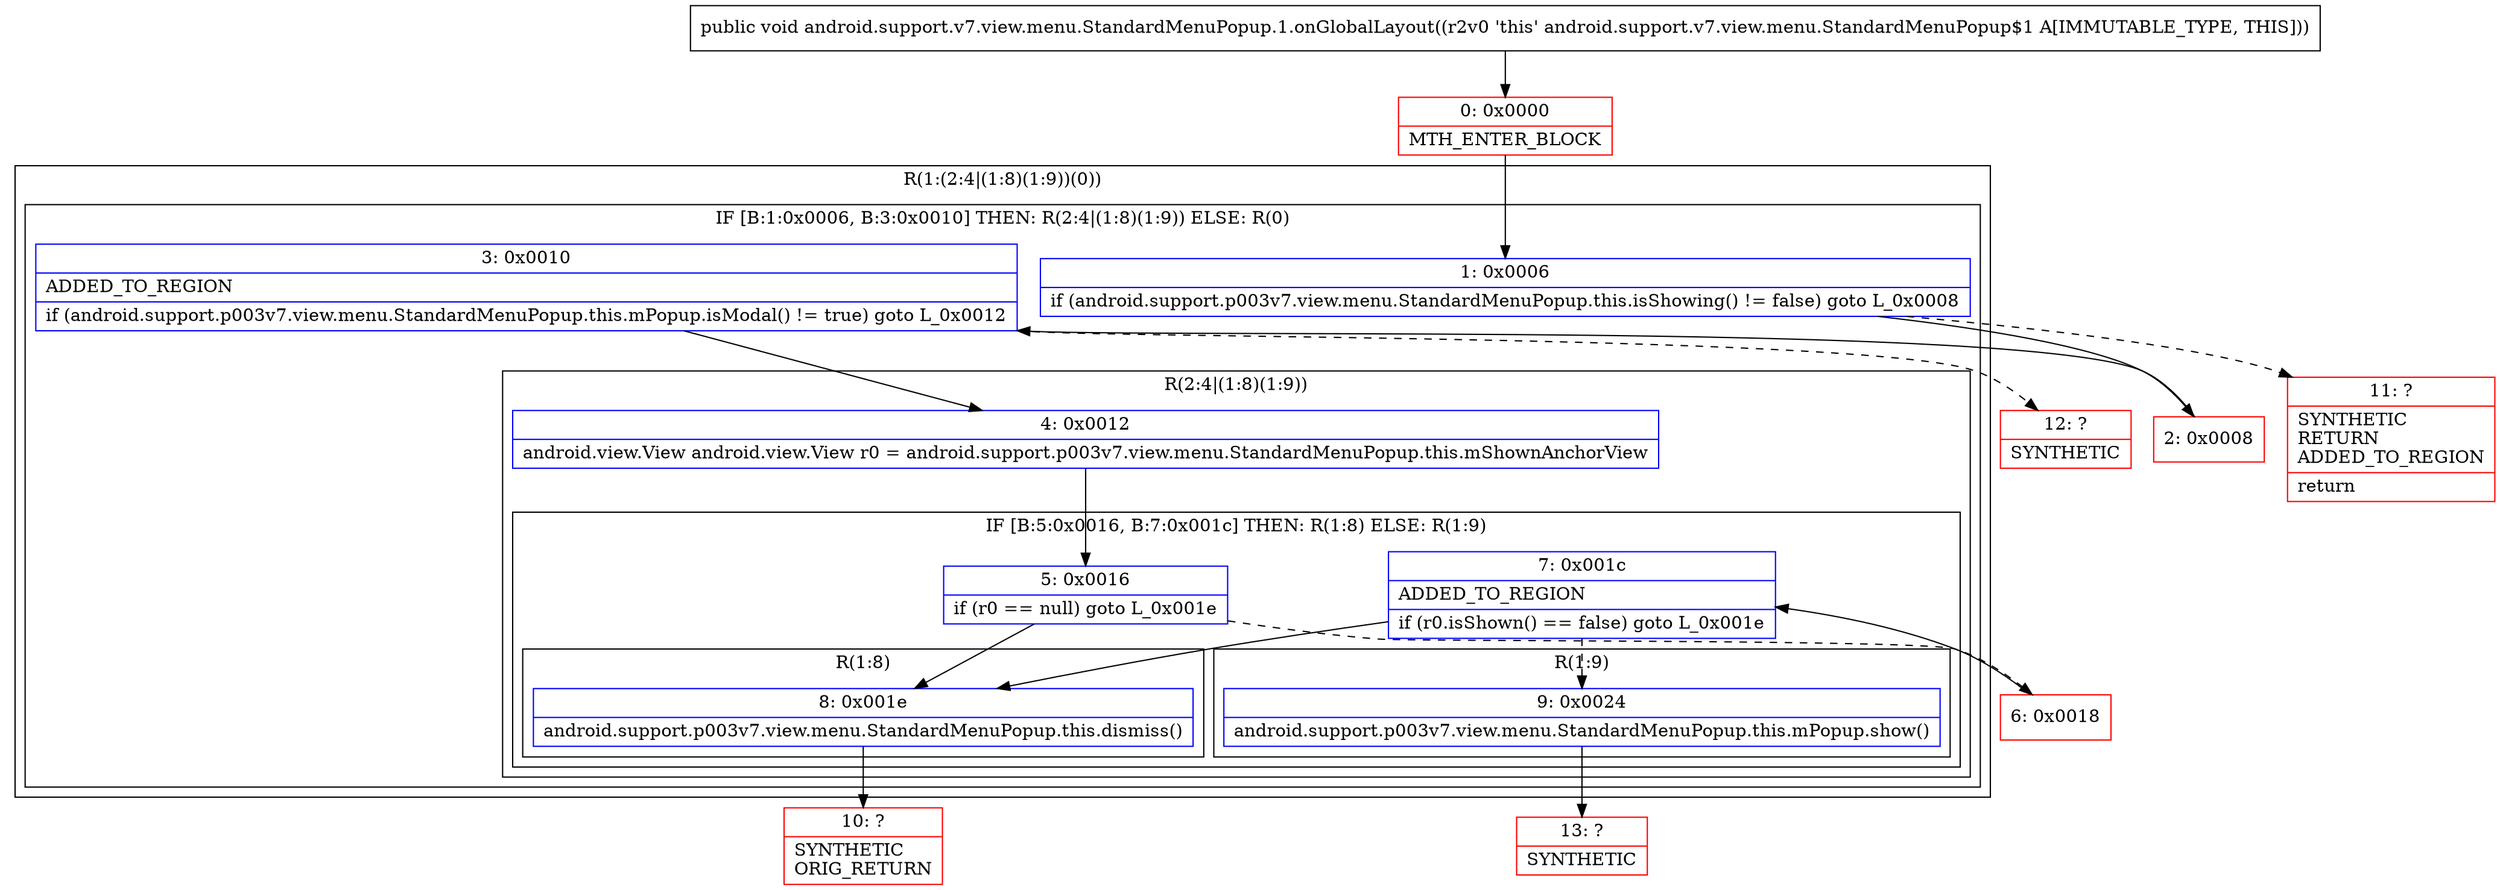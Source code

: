digraph "CFG forandroid.support.v7.view.menu.StandardMenuPopup.1.onGlobalLayout()V" {
subgraph cluster_Region_995050929 {
label = "R(1:(2:4|(1:8)(1:9))(0))";
node [shape=record,color=blue];
subgraph cluster_IfRegion_50724520 {
label = "IF [B:1:0x0006, B:3:0x0010] THEN: R(2:4|(1:8)(1:9)) ELSE: R(0)";
node [shape=record,color=blue];
Node_1 [shape=record,label="{1\:\ 0x0006|if (android.support.p003v7.view.menu.StandardMenuPopup.this.isShowing() != false) goto L_0x0008\l}"];
Node_3 [shape=record,label="{3\:\ 0x0010|ADDED_TO_REGION\l|if (android.support.p003v7.view.menu.StandardMenuPopup.this.mPopup.isModal() != true) goto L_0x0012\l}"];
subgraph cluster_Region_372370279 {
label = "R(2:4|(1:8)(1:9))";
node [shape=record,color=blue];
Node_4 [shape=record,label="{4\:\ 0x0012|android.view.View android.view.View r0 = android.support.p003v7.view.menu.StandardMenuPopup.this.mShownAnchorView\l}"];
subgraph cluster_IfRegion_472093323 {
label = "IF [B:5:0x0016, B:7:0x001c] THEN: R(1:8) ELSE: R(1:9)";
node [shape=record,color=blue];
Node_5 [shape=record,label="{5\:\ 0x0016|if (r0 == null) goto L_0x001e\l}"];
Node_7 [shape=record,label="{7\:\ 0x001c|ADDED_TO_REGION\l|if (r0.isShown() == false) goto L_0x001e\l}"];
subgraph cluster_Region_944305558 {
label = "R(1:8)";
node [shape=record,color=blue];
Node_8 [shape=record,label="{8\:\ 0x001e|android.support.p003v7.view.menu.StandardMenuPopup.this.dismiss()\l}"];
}
subgraph cluster_Region_631214405 {
label = "R(1:9)";
node [shape=record,color=blue];
Node_9 [shape=record,label="{9\:\ 0x0024|android.support.p003v7.view.menu.StandardMenuPopup.this.mPopup.show()\l}"];
}
}
}
subgraph cluster_Region_1681668746 {
label = "R(0)";
node [shape=record,color=blue];
}
}
}
Node_0 [shape=record,color=red,label="{0\:\ 0x0000|MTH_ENTER_BLOCK\l}"];
Node_2 [shape=record,color=red,label="{2\:\ 0x0008}"];
Node_6 [shape=record,color=red,label="{6\:\ 0x0018}"];
Node_10 [shape=record,color=red,label="{10\:\ ?|SYNTHETIC\lORIG_RETURN\l}"];
Node_11 [shape=record,color=red,label="{11\:\ ?|SYNTHETIC\lRETURN\lADDED_TO_REGION\l|return\l}"];
Node_12 [shape=record,color=red,label="{12\:\ ?|SYNTHETIC\l}"];
Node_13 [shape=record,color=red,label="{13\:\ ?|SYNTHETIC\l}"];
MethodNode[shape=record,label="{public void android.support.v7.view.menu.StandardMenuPopup.1.onGlobalLayout((r2v0 'this' android.support.v7.view.menu.StandardMenuPopup$1 A[IMMUTABLE_TYPE, THIS])) }"];
MethodNode -> Node_0;
Node_1 -> Node_2;
Node_1 -> Node_11[style=dashed];
Node_3 -> Node_4;
Node_3 -> Node_12[style=dashed];
Node_4 -> Node_5;
Node_5 -> Node_6[style=dashed];
Node_5 -> Node_8;
Node_7 -> Node_8;
Node_7 -> Node_9[style=dashed];
Node_8 -> Node_10;
Node_9 -> Node_13;
Node_0 -> Node_1;
Node_2 -> Node_3;
Node_6 -> Node_7;
}

